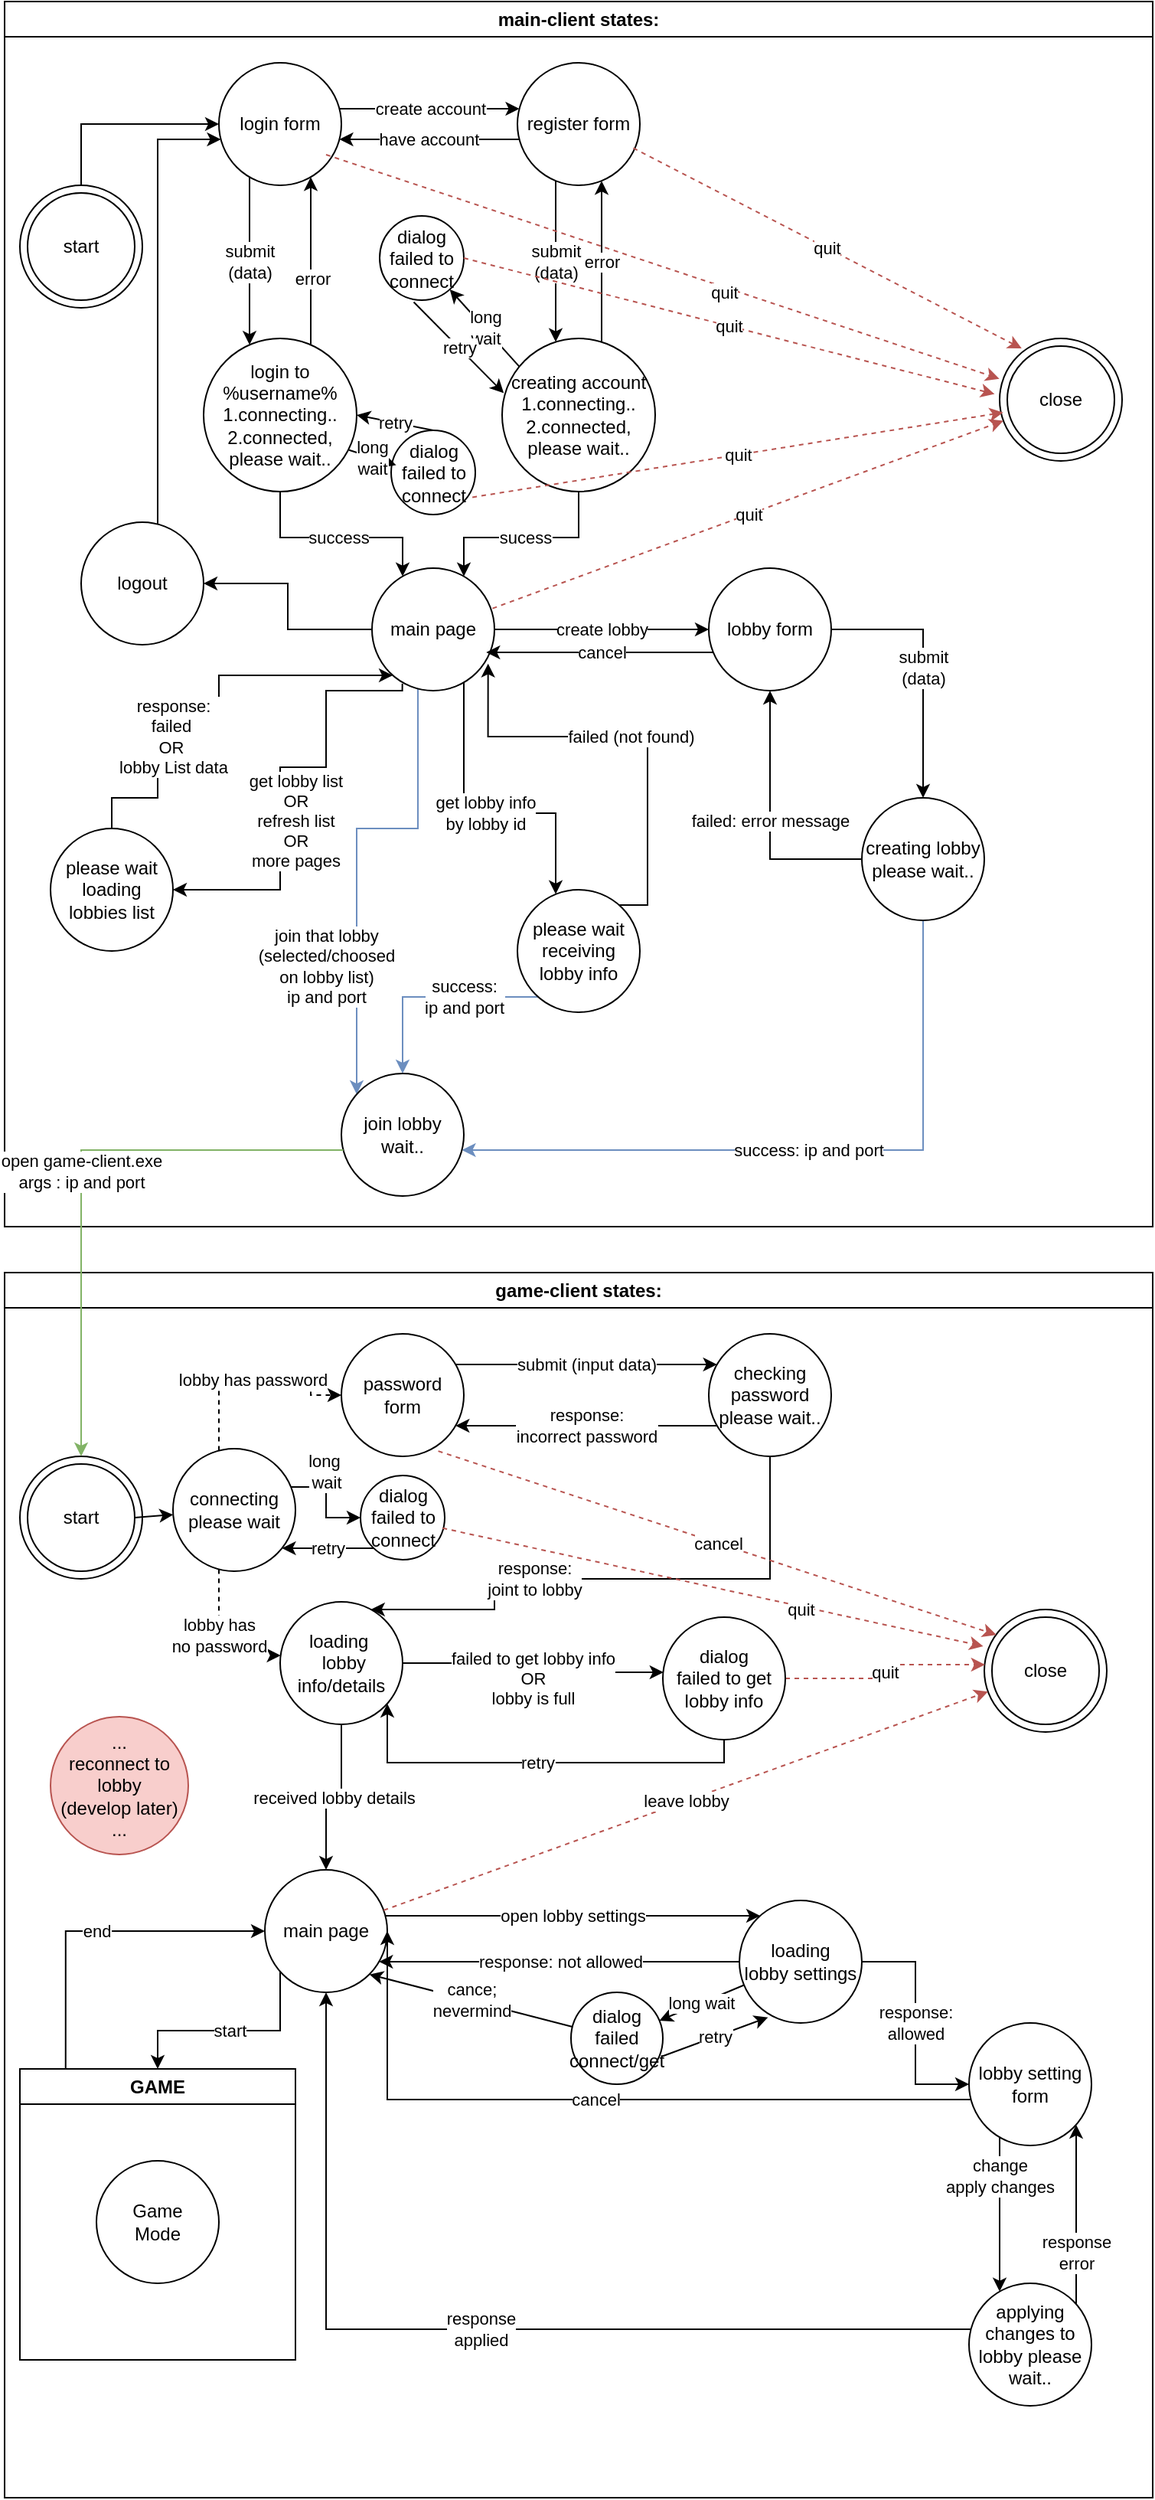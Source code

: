 <mxfile version="22.0.8" type="device">
  <diagram name="Page-1" id="zZIjlVgIFrnFrHsxci6c">
    <mxGraphModel dx="1669" dy="518" grid="1" gridSize="10" guides="1" tooltips="1" connect="1" arrows="1" fold="1" page="1" pageScale="1" pageWidth="850" pageHeight="1100" math="0" shadow="0">
      <root>
        <mxCell id="0" />
        <mxCell id="1" parent="0" />
        <mxCell id="9rOY-lswXxrDOTAaErbJ-1" value="main-client states:" style="swimlane;whiteSpace=wrap;html=1;" vertex="1" parent="1">
          <mxGeometry x="-830" y="20" width="750" height="800" as="geometry" />
        </mxCell>
        <mxCell id="9rOY-lswXxrDOTAaErbJ-2" style="edgeStyle=orthogonalEdgeStyle;rounded=0;orthogonalLoop=1;jettySize=auto;html=1;" edge="1" parent="9rOY-lswXxrDOTAaErbJ-1" source="9rOY-lswXxrDOTAaErbJ-3" target="9rOY-lswXxrDOTAaErbJ-6">
          <mxGeometry relative="1" as="geometry">
            <Array as="points">
              <mxPoint x="50" y="80" />
            </Array>
          </mxGeometry>
        </mxCell>
        <mxCell id="9rOY-lswXxrDOTAaErbJ-3" value="" style="ellipse;whiteSpace=wrap;html=1;aspect=fixed;" vertex="1" parent="9rOY-lswXxrDOTAaErbJ-1">
          <mxGeometry x="10" y="120" width="80" height="80" as="geometry" />
        </mxCell>
        <mxCell id="9rOY-lswXxrDOTAaErbJ-4" value="create account" style="edgeStyle=orthogonalEdgeStyle;rounded=0;orthogonalLoop=1;jettySize=auto;html=1;" edge="1" parent="9rOY-lswXxrDOTAaErbJ-1" source="9rOY-lswXxrDOTAaErbJ-6" target="9rOY-lswXxrDOTAaErbJ-9">
          <mxGeometry relative="1" as="geometry">
            <Array as="points">
              <mxPoint x="260" y="70" />
              <mxPoint x="260" y="70" />
            </Array>
          </mxGeometry>
        </mxCell>
        <mxCell id="9rOY-lswXxrDOTAaErbJ-5" value="submit&lt;br&gt;(data)" style="edgeStyle=orthogonalEdgeStyle;rounded=0;orthogonalLoop=1;jettySize=auto;html=1;" edge="1" parent="9rOY-lswXxrDOTAaErbJ-1" source="9rOY-lswXxrDOTAaErbJ-6" target="9rOY-lswXxrDOTAaErbJ-13">
          <mxGeometry relative="1" as="geometry">
            <Array as="points">
              <mxPoint x="160" y="160" />
              <mxPoint x="160" y="160" />
            </Array>
          </mxGeometry>
        </mxCell>
        <mxCell id="9rOY-lswXxrDOTAaErbJ-6" value="login form" style="ellipse;whiteSpace=wrap;html=1;aspect=fixed;" vertex="1" parent="9rOY-lswXxrDOTAaErbJ-1">
          <mxGeometry x="140" y="40" width="80" height="80" as="geometry" />
        </mxCell>
        <mxCell id="9rOY-lswXxrDOTAaErbJ-7" value="have account" style="edgeStyle=orthogonalEdgeStyle;rounded=0;orthogonalLoop=1;jettySize=auto;html=1;" edge="1" parent="9rOY-lswXxrDOTAaErbJ-1" source="9rOY-lswXxrDOTAaErbJ-9" target="9rOY-lswXxrDOTAaErbJ-6">
          <mxGeometry relative="1" as="geometry">
            <Array as="points">
              <mxPoint x="260" y="90" />
              <mxPoint x="260" y="90" />
            </Array>
          </mxGeometry>
        </mxCell>
        <mxCell id="9rOY-lswXxrDOTAaErbJ-8" value="submit&lt;br&gt;(data)" style="edgeStyle=orthogonalEdgeStyle;rounded=0;orthogonalLoop=1;jettySize=auto;html=1;" edge="1" parent="9rOY-lswXxrDOTAaErbJ-1" source="9rOY-lswXxrDOTAaErbJ-9" target="9rOY-lswXxrDOTAaErbJ-16">
          <mxGeometry relative="1" as="geometry">
            <Array as="points">
              <mxPoint x="360" y="170" />
              <mxPoint x="360" y="170" />
            </Array>
          </mxGeometry>
        </mxCell>
        <mxCell id="9rOY-lswXxrDOTAaErbJ-9" value="register form" style="ellipse;whiteSpace=wrap;html=1;aspect=fixed;" vertex="1" parent="9rOY-lswXxrDOTAaErbJ-1">
          <mxGeometry x="335" y="40" width="80" height="80" as="geometry" />
        </mxCell>
        <mxCell id="9rOY-lswXxrDOTAaErbJ-10" style="edgeStyle=orthogonalEdgeStyle;rounded=0;orthogonalLoop=1;jettySize=auto;html=1;" edge="1" parent="9rOY-lswXxrDOTAaErbJ-1" source="9rOY-lswXxrDOTAaErbJ-13" target="9rOY-lswXxrDOTAaErbJ-6">
          <mxGeometry relative="1" as="geometry">
            <Array as="points">
              <mxPoint x="200" y="160" />
              <mxPoint x="200" y="160" />
            </Array>
          </mxGeometry>
        </mxCell>
        <mxCell id="9rOY-lswXxrDOTAaErbJ-11" value="error" style="edgeLabel;html=1;align=center;verticalAlign=middle;resizable=0;points=[];" vertex="1" connectable="0" parent="9rOY-lswXxrDOTAaErbJ-10">
          <mxGeometry x="-0.204" y="-1" relative="1" as="geometry">
            <mxPoint as="offset" />
          </mxGeometry>
        </mxCell>
        <mxCell id="9rOY-lswXxrDOTAaErbJ-12" value="success" style="edgeStyle=orthogonalEdgeStyle;rounded=0;orthogonalLoop=1;jettySize=auto;html=1;" edge="1" parent="9rOY-lswXxrDOTAaErbJ-1" source="9rOY-lswXxrDOTAaErbJ-13" target="9rOY-lswXxrDOTAaErbJ-22">
          <mxGeometry relative="1" as="geometry">
            <Array as="points">
              <mxPoint x="180" y="350" />
              <mxPoint x="260" y="350" />
            </Array>
          </mxGeometry>
        </mxCell>
        <mxCell id="9rOY-lswXxrDOTAaErbJ-13" value="login to %username%&lt;br&gt;1.connecting..&lt;br&gt;2.connected, please wait.." style="ellipse;whiteSpace=wrap;html=1;aspect=fixed;" vertex="1" parent="9rOY-lswXxrDOTAaErbJ-1">
          <mxGeometry x="130" y="220" width="100" height="100" as="geometry" />
        </mxCell>
        <mxCell id="9rOY-lswXxrDOTAaErbJ-14" value="error" style="edgeStyle=orthogonalEdgeStyle;rounded=0;orthogonalLoop=1;jettySize=auto;html=1;" edge="1" parent="9rOY-lswXxrDOTAaErbJ-1" source="9rOY-lswXxrDOTAaErbJ-16" target="9rOY-lswXxrDOTAaErbJ-9">
          <mxGeometry relative="1" as="geometry">
            <Array as="points">
              <mxPoint x="390" y="180" />
              <mxPoint x="390" y="180" />
            </Array>
          </mxGeometry>
        </mxCell>
        <mxCell id="9rOY-lswXxrDOTAaErbJ-15" value="sucess" style="edgeStyle=orthogonalEdgeStyle;rounded=0;orthogonalLoop=1;jettySize=auto;html=1;" edge="1" parent="9rOY-lswXxrDOTAaErbJ-1" source="9rOY-lswXxrDOTAaErbJ-16" target="9rOY-lswXxrDOTAaErbJ-22">
          <mxGeometry relative="1" as="geometry">
            <Array as="points">
              <mxPoint x="375" y="350" />
              <mxPoint x="300" y="350" />
            </Array>
          </mxGeometry>
        </mxCell>
        <mxCell id="9rOY-lswXxrDOTAaErbJ-16" value="creating account&lt;br&gt;1.connecting..&lt;br&gt;2.connected, please wait.." style="ellipse;whiteSpace=wrap;html=1;aspect=fixed;" vertex="1" parent="9rOY-lswXxrDOTAaErbJ-1">
          <mxGeometry x="325" y="220" width="100" height="100" as="geometry" />
        </mxCell>
        <mxCell id="9rOY-lswXxrDOTAaErbJ-17" style="edgeStyle=orthogonalEdgeStyle;rounded=0;orthogonalLoop=1;jettySize=auto;html=1;" edge="1" parent="9rOY-lswXxrDOTAaErbJ-1" source="9rOY-lswXxrDOTAaErbJ-22" target="9rOY-lswXxrDOTAaErbJ-24">
          <mxGeometry relative="1" as="geometry" />
        </mxCell>
        <mxCell id="9rOY-lswXxrDOTAaErbJ-18" value="create lobby" style="edgeStyle=orthogonalEdgeStyle;rounded=0;orthogonalLoop=1;jettySize=auto;html=1;" edge="1" parent="9rOY-lswXxrDOTAaErbJ-1" source="9rOY-lswXxrDOTAaErbJ-22" target="9rOY-lswXxrDOTAaErbJ-27">
          <mxGeometry relative="1" as="geometry">
            <Array as="points">
              <mxPoint x="390" y="410" />
              <mxPoint x="390" y="410" />
            </Array>
          </mxGeometry>
        </mxCell>
        <mxCell id="9rOY-lswXxrDOTAaErbJ-19" value="get lobby list&lt;br&gt;OR&lt;br&gt;refresh list&lt;br&gt;OR&lt;br&gt;more pages" style="edgeStyle=orthogonalEdgeStyle;rounded=0;orthogonalLoop=1;jettySize=auto;html=1;exitX=0.248;exitY=0.943;exitDx=0;exitDy=0;exitPerimeter=0;" edge="1" parent="9rOY-lswXxrDOTAaErbJ-1" source="9rOY-lswXxrDOTAaErbJ-22" target="9rOY-lswXxrDOTAaErbJ-29">
          <mxGeometry x="0.191" y="10" relative="1" as="geometry">
            <Array as="points">
              <mxPoint x="260" y="450" />
              <mxPoint x="210" y="450" />
              <mxPoint x="210" y="500" />
              <mxPoint x="180" y="500" />
              <mxPoint x="180" y="580" />
            </Array>
            <mxPoint as="offset" />
          </mxGeometry>
        </mxCell>
        <mxCell id="9rOY-lswXxrDOTAaErbJ-20" value="get lobby info&lt;br&gt;by lobby id" style="edgeStyle=orthogonalEdgeStyle;rounded=0;orthogonalLoop=1;jettySize=auto;html=1;" edge="1" parent="9rOY-lswXxrDOTAaErbJ-1" source="9rOY-lswXxrDOTAaErbJ-22" target="9rOY-lswXxrDOTAaErbJ-31">
          <mxGeometry relative="1" as="geometry">
            <Array as="points">
              <mxPoint x="300" y="530" />
              <mxPoint x="360" y="530" />
            </Array>
          </mxGeometry>
        </mxCell>
        <mxCell id="9rOY-lswXxrDOTAaErbJ-21" value="join that lobby&lt;br&gt;(selected/choosed&lt;br&gt;on lobby list)&lt;br&gt;ip and port" style="edgeStyle=orthogonalEdgeStyle;rounded=0;orthogonalLoop=1;jettySize=auto;html=1;fillColor=#dae8fc;strokeColor=#6c8ebf;" edge="1" parent="9rOY-lswXxrDOTAaErbJ-1" source="9rOY-lswXxrDOTAaErbJ-22" target="9rOY-lswXxrDOTAaErbJ-42">
          <mxGeometry x="0.452" y="-20" relative="1" as="geometry">
            <mxPoint x="194.856" y="602.861" as="targetPoint" />
            <Array as="points">
              <mxPoint x="270" y="540" />
              <mxPoint x="230" y="540" />
            </Array>
            <mxPoint as="offset" />
          </mxGeometry>
        </mxCell>
        <mxCell id="9rOY-lswXxrDOTAaErbJ-22" value="main page" style="ellipse;whiteSpace=wrap;html=1;aspect=fixed;" vertex="1" parent="9rOY-lswXxrDOTAaErbJ-1">
          <mxGeometry x="240" y="370" width="80" height="80" as="geometry" />
        </mxCell>
        <mxCell id="9rOY-lswXxrDOTAaErbJ-23" style="edgeStyle=orthogonalEdgeStyle;rounded=0;orthogonalLoop=1;jettySize=auto;html=1;" edge="1" parent="9rOY-lswXxrDOTAaErbJ-1" source="9rOY-lswXxrDOTAaErbJ-24" target="9rOY-lswXxrDOTAaErbJ-6">
          <mxGeometry relative="1" as="geometry">
            <Array as="points">
              <mxPoint x="100" y="90" />
            </Array>
          </mxGeometry>
        </mxCell>
        <mxCell id="9rOY-lswXxrDOTAaErbJ-24" value="logout" style="ellipse;whiteSpace=wrap;html=1;aspect=fixed;" vertex="1" parent="9rOY-lswXxrDOTAaErbJ-1">
          <mxGeometry x="50" y="340" width="80" height="80" as="geometry" />
        </mxCell>
        <mxCell id="9rOY-lswXxrDOTAaErbJ-25" value="cancel" style="edgeStyle=orthogonalEdgeStyle;rounded=0;orthogonalLoop=1;jettySize=auto;html=1;" edge="1" parent="9rOY-lswXxrDOTAaErbJ-1">
          <mxGeometry relative="1" as="geometry">
            <mxPoint x="465.359" y="425" as="sourcePoint" />
            <mxPoint x="314.641" y="425" as="targetPoint" />
            <Array as="points">
              <mxPoint x="390" y="425" />
              <mxPoint x="390" y="425" />
            </Array>
          </mxGeometry>
        </mxCell>
        <mxCell id="9rOY-lswXxrDOTAaErbJ-26" value="submit&lt;br&gt;(data)" style="edgeStyle=orthogonalEdgeStyle;rounded=0;orthogonalLoop=1;jettySize=auto;html=1;" edge="1" parent="9rOY-lswXxrDOTAaErbJ-1" source="9rOY-lswXxrDOTAaErbJ-27" target="9rOY-lswXxrDOTAaErbJ-41">
          <mxGeometry relative="1" as="geometry" />
        </mxCell>
        <mxCell id="9rOY-lswXxrDOTAaErbJ-27" value="lobby form" style="ellipse;whiteSpace=wrap;html=1;aspect=fixed;" vertex="1" parent="9rOY-lswXxrDOTAaErbJ-1">
          <mxGeometry x="460" y="370" width="80" height="80" as="geometry" />
        </mxCell>
        <mxCell id="9rOY-lswXxrDOTAaErbJ-28" value="response:&lt;br&gt;failed&amp;nbsp;&lt;br&gt;OR&amp;nbsp;&lt;br&gt;lobby List data" style="edgeStyle=orthogonalEdgeStyle;rounded=0;orthogonalLoop=1;jettySize=auto;html=1;" edge="1" parent="9rOY-lswXxrDOTAaErbJ-1" source="9rOY-lswXxrDOTAaErbJ-29" target="9rOY-lswXxrDOTAaErbJ-22">
          <mxGeometry x="-0.506" y="10" relative="1" as="geometry">
            <Array as="points">
              <mxPoint x="70" y="520" />
              <mxPoint x="100" y="520" />
              <mxPoint x="100" y="500" />
              <mxPoint x="140" y="500" />
              <mxPoint x="140" y="440" />
            </Array>
            <mxPoint x="10" y="-10" as="offset" />
          </mxGeometry>
        </mxCell>
        <mxCell id="9rOY-lswXxrDOTAaErbJ-29" value="please wait&lt;br&gt;loading lobbies list" style="ellipse;whiteSpace=wrap;html=1;aspect=fixed;" vertex="1" parent="9rOY-lswXxrDOTAaErbJ-1">
          <mxGeometry x="30" y="540" width="80" height="80" as="geometry" />
        </mxCell>
        <mxCell id="9rOY-lswXxrDOTAaErbJ-30" value="success:&lt;br&gt;ip and port" style="edgeStyle=orthogonalEdgeStyle;rounded=0;orthogonalLoop=1;jettySize=auto;html=1;fillColor=#dae8fc;strokeColor=#6c8ebf;" edge="1" parent="9rOY-lswXxrDOTAaErbJ-1" source="9rOY-lswXxrDOTAaErbJ-31" target="9rOY-lswXxrDOTAaErbJ-42">
          <mxGeometry x="-0.299" relative="1" as="geometry">
            <Array as="points">
              <mxPoint x="260" y="650" />
            </Array>
            <mxPoint as="offset" />
          </mxGeometry>
        </mxCell>
        <mxCell id="9rOY-lswXxrDOTAaErbJ-31" value="please wait&lt;br&gt;receiving lobby info" style="ellipse;whiteSpace=wrap;html=1;aspect=fixed;" vertex="1" parent="9rOY-lswXxrDOTAaErbJ-1">
          <mxGeometry x="335" y="580" width="80" height="80" as="geometry" />
        </mxCell>
        <mxCell id="9rOY-lswXxrDOTAaErbJ-32" value="failed (not found)" style="edgeStyle=orthogonalEdgeStyle;rounded=0;orthogonalLoop=1;jettySize=auto;html=1;entryX=0.948;entryY=0.779;entryDx=0;entryDy=0;entryPerimeter=0;" edge="1" parent="9rOY-lswXxrDOTAaErbJ-1" source="9rOY-lswXxrDOTAaErbJ-31" target="9rOY-lswXxrDOTAaErbJ-22">
          <mxGeometry relative="1" as="geometry">
            <Array as="points">
              <mxPoint x="420" y="590" />
              <mxPoint x="420" y="480" />
              <mxPoint x="316" y="480" />
            </Array>
          </mxGeometry>
        </mxCell>
        <mxCell id="9rOY-lswXxrDOTAaErbJ-33" value="" style="ellipse;whiteSpace=wrap;html=1;aspect=fixed;" vertex="1" parent="9rOY-lswXxrDOTAaErbJ-1">
          <mxGeometry x="650" y="220" width="80" height="80" as="geometry" />
        </mxCell>
        <mxCell id="9rOY-lswXxrDOTAaErbJ-34" value="quit" style="endArrow=classic;html=1;rounded=0;exitX=0.984;exitY=0.329;exitDx=0;exitDy=0;exitPerimeter=0;fillColor=#f8cecc;strokeColor=#b85450;dashed=1;" edge="1" parent="9rOY-lswXxrDOTAaErbJ-1" source="9rOY-lswXxrDOTAaErbJ-22" target="9rOY-lswXxrDOTAaErbJ-33">
          <mxGeometry width="50" height="50" relative="1" as="geometry">
            <mxPoint x="380" y="290" as="sourcePoint" />
            <mxPoint x="430" y="240" as="targetPoint" />
          </mxGeometry>
        </mxCell>
        <mxCell id="9rOY-lswXxrDOTAaErbJ-35" value="close" style="ellipse;whiteSpace=wrap;html=1;aspect=fixed;" vertex="1" parent="9rOY-lswXxrDOTAaErbJ-1">
          <mxGeometry x="655" y="225" width="70" height="70" as="geometry" />
        </mxCell>
        <mxCell id="9rOY-lswXxrDOTAaErbJ-36" value="start" style="ellipse;whiteSpace=wrap;html=1;aspect=fixed;" vertex="1" parent="9rOY-lswXxrDOTAaErbJ-1">
          <mxGeometry x="15" y="125" width="70" height="70" as="geometry" />
        </mxCell>
        <mxCell id="9rOY-lswXxrDOTAaErbJ-37" value="quit" style="endArrow=classic;html=1;rounded=0;exitX=0.875;exitY=0.75;exitDx=0;exitDy=0;exitPerimeter=0;entryX=-0.002;entryY=0.329;entryDx=0;entryDy=0;entryPerimeter=0;fillColor=#f8cecc;strokeColor=#b85450;dashed=1;" edge="1" parent="9rOY-lswXxrDOTAaErbJ-1" source="9rOY-lswXxrDOTAaErbJ-6" target="9rOY-lswXxrDOTAaErbJ-33">
          <mxGeometry x="0.187" y="-3" width="50" height="50" relative="1" as="geometry">
            <mxPoint x="370" y="280" as="sourcePoint" />
            <mxPoint x="420" y="230" as="targetPoint" />
            <mxPoint as="offset" />
          </mxGeometry>
        </mxCell>
        <mxCell id="9rOY-lswXxrDOTAaErbJ-38" value="quit" style="endArrow=classic;html=1;rounded=0;entryX=0.18;entryY=0.082;entryDx=0;entryDy=0;exitX=0.946;exitY=0.696;exitDx=0;exitDy=0;exitPerimeter=0;fillColor=#f8cecc;strokeColor=#b85450;entryPerimeter=0;dashed=1;" edge="1" parent="9rOY-lswXxrDOTAaErbJ-1" source="9rOY-lswXxrDOTAaErbJ-9" target="9rOY-lswXxrDOTAaErbJ-33">
          <mxGeometry width="50" height="50" relative="1" as="geometry">
            <mxPoint x="370" y="280" as="sourcePoint" />
            <mxPoint x="420" y="230" as="targetPoint" />
          </mxGeometry>
        </mxCell>
        <mxCell id="9rOY-lswXxrDOTAaErbJ-39" value="failed: error message" style="edgeStyle=orthogonalEdgeStyle;rounded=0;orthogonalLoop=1;jettySize=auto;html=1;" edge="1" parent="9rOY-lswXxrDOTAaErbJ-1" source="9rOY-lswXxrDOTAaErbJ-41" target="9rOY-lswXxrDOTAaErbJ-27">
          <mxGeometry relative="1" as="geometry" />
        </mxCell>
        <mxCell id="9rOY-lswXxrDOTAaErbJ-40" value="success: ip and port" style="edgeStyle=orthogonalEdgeStyle;rounded=0;orthogonalLoop=1;jettySize=auto;html=1;fillColor=#dae8fc;strokeColor=#6c8ebf;" edge="1" parent="9rOY-lswXxrDOTAaErbJ-1" source="9rOY-lswXxrDOTAaErbJ-41" target="9rOY-lswXxrDOTAaErbJ-42">
          <mxGeometry relative="1" as="geometry">
            <Array as="points">
              <mxPoint x="600" y="750" />
            </Array>
          </mxGeometry>
        </mxCell>
        <mxCell id="9rOY-lswXxrDOTAaErbJ-41" value="creating lobby&lt;br&gt;please wait.." style="ellipse;whiteSpace=wrap;html=1;aspect=fixed;" vertex="1" parent="9rOY-lswXxrDOTAaErbJ-1">
          <mxGeometry x="560" y="520" width="80" height="80" as="geometry" />
        </mxCell>
        <mxCell id="9rOY-lswXxrDOTAaErbJ-42" value="join lobby&lt;br&gt;wait.." style="ellipse;whiteSpace=wrap;html=1;aspect=fixed;" vertex="1" parent="9rOY-lswXxrDOTAaErbJ-1">
          <mxGeometry x="220" y="700" width="80" height="80" as="geometry" />
        </mxCell>
        <mxCell id="9rOY-lswXxrDOTAaErbJ-91" value="dialog&lt;br&gt;failed to connect" style="ellipse;whiteSpace=wrap;html=1;aspect=fixed;" vertex="1" parent="9rOY-lswXxrDOTAaErbJ-1">
          <mxGeometry x="245" y="140" width="55" height="55" as="geometry" />
        </mxCell>
        <mxCell id="9rOY-lswXxrDOTAaErbJ-97" value="dialog&lt;br&gt;failed to connect" style="ellipse;whiteSpace=wrap;html=1;aspect=fixed;" vertex="1" parent="9rOY-lswXxrDOTAaErbJ-1">
          <mxGeometry x="252.5" y="280" width="55" height="55" as="geometry" />
        </mxCell>
        <mxCell id="9rOY-lswXxrDOTAaErbJ-98" value="long&lt;br&gt;wait" style="endArrow=classic;html=1;rounded=0;exitX=0.95;exitY=0.729;exitDx=0;exitDy=0;exitPerimeter=0;entryX=0.06;entryY=0.413;entryDx=0;entryDy=0;entryPerimeter=0;" edge="1" parent="9rOY-lswXxrDOTAaErbJ-1" source="9rOY-lswXxrDOTAaErbJ-13" target="9rOY-lswXxrDOTAaErbJ-97">
          <mxGeometry width="50" height="50" relative="1" as="geometry">
            <mxPoint x="390" y="340" as="sourcePoint" />
            <mxPoint x="440" y="290" as="targetPoint" />
          </mxGeometry>
        </mxCell>
        <mxCell id="9rOY-lswXxrDOTAaErbJ-99" value="long&lt;br&gt;wait" style="endArrow=classic;html=1;rounded=0;exitX=0.114;exitY=0.186;exitDx=0;exitDy=0;exitPerimeter=0;" edge="1" parent="9rOY-lswXxrDOTAaErbJ-1" source="9rOY-lswXxrDOTAaErbJ-16" target="9rOY-lswXxrDOTAaErbJ-91">
          <mxGeometry width="50" height="50" relative="1" as="geometry">
            <mxPoint x="235" y="303" as="sourcePoint" />
            <mxPoint x="266" y="318" as="targetPoint" />
          </mxGeometry>
        </mxCell>
        <mxCell id="9rOY-lswXxrDOTAaErbJ-100" value="retry" style="endArrow=classic;html=1;rounded=0;entryX=0.011;entryY=0.357;entryDx=0;entryDy=0;entryPerimeter=0;exitX=0.405;exitY=1.023;exitDx=0;exitDy=0;exitPerimeter=0;" edge="1" parent="9rOY-lswXxrDOTAaErbJ-1" source="9rOY-lswXxrDOTAaErbJ-91" target="9rOY-lswXxrDOTAaErbJ-16">
          <mxGeometry width="50" height="50" relative="1" as="geometry">
            <mxPoint x="346" y="249" as="sourcePoint" />
            <mxPoint x="301" y="198" as="targetPoint" />
          </mxGeometry>
        </mxCell>
        <mxCell id="9rOY-lswXxrDOTAaErbJ-101" value="retry" style="endArrow=classic;html=1;rounded=0;exitX=0.5;exitY=0;exitDx=0;exitDy=0;entryX=1;entryY=0.5;entryDx=0;entryDy=0;" edge="1" parent="9rOY-lswXxrDOTAaErbJ-1" source="9rOY-lswXxrDOTAaErbJ-97" target="9rOY-lswXxrDOTAaErbJ-13">
          <mxGeometry width="50" height="50" relative="1" as="geometry">
            <mxPoint x="235" y="303" as="sourcePoint" />
            <mxPoint x="266" y="313" as="targetPoint" />
          </mxGeometry>
        </mxCell>
        <mxCell id="9rOY-lswXxrDOTAaErbJ-102" value="quit" style="endArrow=classic;html=1;rounded=0;fillColor=#f8cecc;strokeColor=#b85450;dashed=1;entryX=0.03;entryY=0.604;entryDx=0;entryDy=0;entryPerimeter=0;exitX=0.965;exitY=0.795;exitDx=0;exitDy=0;exitPerimeter=0;" edge="1" parent="9rOY-lswXxrDOTAaErbJ-1" source="9rOY-lswXxrDOTAaErbJ-97" target="9rOY-lswXxrDOTAaErbJ-33">
          <mxGeometry width="50" height="50" relative="1" as="geometry">
            <mxPoint x="329" y="406" as="sourcePoint" />
            <mxPoint x="662" y="284" as="targetPoint" />
          </mxGeometry>
        </mxCell>
        <mxCell id="9rOY-lswXxrDOTAaErbJ-103" value="quit" style="endArrow=classic;html=1;rounded=0;fillColor=#f8cecc;strokeColor=#b85450;dashed=1;entryX=-0.041;entryY=0.454;entryDx=0;entryDy=0;entryPerimeter=0;exitX=1;exitY=0.5;exitDx=0;exitDy=0;" edge="1" parent="9rOY-lswXxrDOTAaErbJ-1" source="9rOY-lswXxrDOTAaErbJ-91" target="9rOY-lswXxrDOTAaErbJ-33">
          <mxGeometry width="50" height="50" relative="1" as="geometry">
            <mxPoint x="317" y="314" as="sourcePoint" />
            <mxPoint x="656" y="271" as="targetPoint" />
          </mxGeometry>
        </mxCell>
        <mxCell id="9rOY-lswXxrDOTAaErbJ-43" value="game-client states:" style="swimlane;whiteSpace=wrap;html=1;" vertex="1" parent="1">
          <mxGeometry x="-830" y="850" width="750" height="800" as="geometry" />
        </mxCell>
        <mxCell id="9rOY-lswXxrDOTAaErbJ-44" value="lobby has password" style="edgeStyle=orthogonalEdgeStyle;rounded=0;orthogonalLoop=1;jettySize=auto;html=1;dashed=1;" edge="1" parent="9rOY-lswXxrDOTAaErbJ-43" source="9rOY-lswXxrDOTAaErbJ-81" target="9rOY-lswXxrDOTAaErbJ-48">
          <mxGeometry relative="1" as="geometry">
            <Array as="points">
              <mxPoint x="140" y="70" />
              <mxPoint x="200" y="70" />
              <mxPoint x="200" y="80" />
            </Array>
          </mxGeometry>
        </mxCell>
        <mxCell id="9rOY-lswXxrDOTAaErbJ-45" value="lobby has &lt;br&gt;no password" style="edgeStyle=orthogonalEdgeStyle;rounded=0;orthogonalLoop=1;jettySize=auto;html=1;dashed=1;" edge="1" parent="9rOY-lswXxrDOTAaErbJ-43" source="9rOY-lswXxrDOTAaErbJ-81" target="9rOY-lswXxrDOTAaErbJ-61">
          <mxGeometry x="-0.11" relative="1" as="geometry">
            <Array as="points">
              <mxPoint x="140" y="250" />
            </Array>
            <mxPoint as="offset" />
          </mxGeometry>
        </mxCell>
        <mxCell id="9rOY-lswXxrDOTAaErbJ-46" value="" style="ellipse;whiteSpace=wrap;html=1;aspect=fixed;" vertex="1" parent="9rOY-lswXxrDOTAaErbJ-43">
          <mxGeometry x="10" y="120" width="80" height="80" as="geometry" />
        </mxCell>
        <mxCell id="9rOY-lswXxrDOTAaErbJ-47" value="submit (input data)" style="edgeStyle=orthogonalEdgeStyle;rounded=0;orthogonalLoop=1;jettySize=auto;html=1;" edge="1" parent="9rOY-lswXxrDOTAaErbJ-43" source="9rOY-lswXxrDOTAaErbJ-48" target="9rOY-lswXxrDOTAaErbJ-53">
          <mxGeometry relative="1" as="geometry">
            <Array as="points">
              <mxPoint x="350" y="60" />
              <mxPoint x="350" y="60" />
            </Array>
          </mxGeometry>
        </mxCell>
        <mxCell id="9rOY-lswXxrDOTAaErbJ-48" value="password form" style="ellipse;whiteSpace=wrap;html=1;aspect=fixed;" vertex="1" parent="9rOY-lswXxrDOTAaErbJ-43">
          <mxGeometry x="220" y="40" width="80" height="80" as="geometry" />
        </mxCell>
        <mxCell id="9rOY-lswXxrDOTAaErbJ-49" value="open lobby settings" style="edgeStyle=orthogonalEdgeStyle;rounded=0;orthogonalLoop=1;jettySize=auto;html=1;" edge="1" parent="9rOY-lswXxrDOTAaErbJ-43" source="9rOY-lswXxrDOTAaErbJ-51" target="9rOY-lswXxrDOTAaErbJ-65">
          <mxGeometry relative="1" as="geometry">
            <Array as="points">
              <mxPoint x="430" y="420" />
              <mxPoint x="430" y="420" />
            </Array>
          </mxGeometry>
        </mxCell>
        <mxCell id="9rOY-lswXxrDOTAaErbJ-50" value="start" style="edgeStyle=orthogonalEdgeStyle;rounded=0;orthogonalLoop=1;jettySize=auto;html=1;" edge="1" parent="9rOY-lswXxrDOTAaErbJ-43" source="9rOY-lswXxrDOTAaErbJ-51" target="9rOY-lswXxrDOTAaErbJ-75">
          <mxGeometry relative="1" as="geometry">
            <Array as="points">
              <mxPoint x="180" y="495" />
              <mxPoint x="100" y="495" />
            </Array>
          </mxGeometry>
        </mxCell>
        <mxCell id="9rOY-lswXxrDOTAaErbJ-51" value="main page" style="ellipse;whiteSpace=wrap;html=1;aspect=fixed;" vertex="1" parent="9rOY-lswXxrDOTAaErbJ-43">
          <mxGeometry x="170" y="390" width="80" height="80" as="geometry" />
        </mxCell>
        <mxCell id="9rOY-lswXxrDOTAaErbJ-52" value="response: &lt;br&gt;incorrect password" style="edgeStyle=orthogonalEdgeStyle;rounded=0;orthogonalLoop=1;jettySize=auto;html=1;" edge="1" parent="9rOY-lswXxrDOTAaErbJ-43" source="9rOY-lswXxrDOTAaErbJ-53" target="9rOY-lswXxrDOTAaErbJ-48">
          <mxGeometry relative="1" as="geometry">
            <Array as="points">
              <mxPoint x="350" y="100" />
              <mxPoint x="350" y="100" />
            </Array>
          </mxGeometry>
        </mxCell>
        <mxCell id="9rOY-lswXxrDOTAaErbJ-53" value="checking password&lt;br&gt;please wait.." style="ellipse;whiteSpace=wrap;html=1;aspect=fixed;" vertex="1" parent="9rOY-lswXxrDOTAaErbJ-43">
          <mxGeometry x="460" y="40" width="80" height="80" as="geometry" />
        </mxCell>
        <mxCell id="9rOY-lswXxrDOTAaErbJ-54" value="response:&lt;br&gt;joint to lobby" style="edgeStyle=orthogonalEdgeStyle;rounded=0;orthogonalLoop=1;jettySize=auto;html=1;" edge="1" parent="9rOY-lswXxrDOTAaErbJ-43" source="9rOY-lswXxrDOTAaErbJ-53" target="9rOY-lswXxrDOTAaErbJ-61">
          <mxGeometry x="0.301" relative="1" as="geometry">
            <Array as="points">
              <mxPoint x="500" y="200" />
              <mxPoint x="320" y="200" />
              <mxPoint x="320" y="220" />
            </Array>
            <mxPoint as="offset" />
          </mxGeometry>
        </mxCell>
        <mxCell id="9rOY-lswXxrDOTAaErbJ-55" value="" style="ellipse;whiteSpace=wrap;html=1;aspect=fixed;" vertex="1" parent="9rOY-lswXxrDOTAaErbJ-43">
          <mxGeometry x="640" y="220" width="80" height="80" as="geometry" />
        </mxCell>
        <mxCell id="9rOY-lswXxrDOTAaErbJ-56" value="close" style="ellipse;whiteSpace=wrap;html=1;aspect=fixed;" vertex="1" parent="9rOY-lswXxrDOTAaErbJ-43">
          <mxGeometry x="645" y="225" width="70" height="70" as="geometry" />
        </mxCell>
        <mxCell id="9rOY-lswXxrDOTAaErbJ-57" value="start" style="ellipse;whiteSpace=wrap;html=1;aspect=fixed;" vertex="1" parent="9rOY-lswXxrDOTAaErbJ-43">
          <mxGeometry x="15" y="125" width="70" height="70" as="geometry" />
        </mxCell>
        <mxCell id="9rOY-lswXxrDOTAaErbJ-58" value="cancel" style="endArrow=classic;html=1;rounded=0;entryX=0.098;entryY=0.207;entryDx=0;entryDy=0;exitX=0.791;exitY=0.957;exitDx=0;exitDy=0;fillColor=#f8cecc;strokeColor=#b85450;exitPerimeter=0;dashed=1;entryPerimeter=0;" edge="1" parent="9rOY-lswXxrDOTAaErbJ-43" source="9rOY-lswXxrDOTAaErbJ-48" target="9rOY-lswXxrDOTAaErbJ-55">
          <mxGeometry width="50" height="50" relative="1" as="geometry">
            <mxPoint x="360" y="210" as="sourcePoint" />
            <mxPoint x="410" y="160" as="targetPoint" />
          </mxGeometry>
        </mxCell>
        <mxCell id="9rOY-lswXxrDOTAaErbJ-59" value="leave lobby" style="endArrow=classic;html=1;rounded=0;fillColor=#f8cecc;strokeColor=#b85450;dashed=1;" edge="1" parent="9rOY-lswXxrDOTAaErbJ-43" source="9rOY-lswXxrDOTAaErbJ-51" target="9rOY-lswXxrDOTAaErbJ-55">
          <mxGeometry width="50" height="50" relative="1" as="geometry">
            <mxPoint x="360" y="290" as="sourcePoint" />
            <mxPoint x="410" y="240" as="targetPoint" />
          </mxGeometry>
        </mxCell>
        <mxCell id="9rOY-lswXxrDOTAaErbJ-60" value="received lobby details" style="edgeStyle=orthogonalEdgeStyle;rounded=0;orthogonalLoop=1;jettySize=auto;html=1;" edge="1" parent="9rOY-lswXxrDOTAaErbJ-43" source="9rOY-lswXxrDOTAaErbJ-61" target="9rOY-lswXxrDOTAaErbJ-51">
          <mxGeometry relative="1" as="geometry" />
        </mxCell>
        <mxCell id="9rOY-lswXxrDOTAaErbJ-61" value="loading&amp;nbsp;&lt;br&gt;&amp;nbsp;lobby info/details" style="ellipse;whiteSpace=wrap;html=1;aspect=fixed;" vertex="1" parent="9rOY-lswXxrDOTAaErbJ-43">
          <mxGeometry x="180" y="215" width="80" height="80" as="geometry" />
        </mxCell>
        <mxCell id="9rOY-lswXxrDOTAaErbJ-62" value="quit" style="edgeStyle=orthogonalEdgeStyle;rounded=0;orthogonalLoop=1;jettySize=auto;html=1;entryX=0.005;entryY=0.45;entryDx=0;entryDy=0;entryPerimeter=0;fillColor=#f8cecc;strokeColor=#b85450;dashed=1;" edge="1" parent="9rOY-lswXxrDOTAaErbJ-43" source="9rOY-lswXxrDOTAaErbJ-72" target="9rOY-lswXxrDOTAaErbJ-55">
          <mxGeometry relative="1" as="geometry" />
        </mxCell>
        <mxCell id="9rOY-lswXxrDOTAaErbJ-63" value="response:&lt;br&gt;allowed" style="edgeStyle=orthogonalEdgeStyle;rounded=0;orthogonalLoop=1;jettySize=auto;html=1;" edge="1" parent="9rOY-lswXxrDOTAaErbJ-43" source="9rOY-lswXxrDOTAaErbJ-65" target="9rOY-lswXxrDOTAaErbJ-71">
          <mxGeometry relative="1" as="geometry" />
        </mxCell>
        <mxCell id="9rOY-lswXxrDOTAaErbJ-64" value="response: not allowed" style="edgeStyle=orthogonalEdgeStyle;rounded=0;orthogonalLoop=1;jettySize=auto;html=1;" edge="1" parent="9rOY-lswXxrDOTAaErbJ-43" source="9rOY-lswXxrDOTAaErbJ-65" target="9rOY-lswXxrDOTAaErbJ-51">
          <mxGeometry relative="1" as="geometry">
            <Array as="points">
              <mxPoint x="300" y="450" />
              <mxPoint x="300" y="450" />
            </Array>
          </mxGeometry>
        </mxCell>
        <mxCell id="9rOY-lswXxrDOTAaErbJ-65" value="loading&lt;br&gt;lobby settings" style="ellipse;whiteSpace=wrap;html=1;aspect=fixed;" vertex="1" parent="9rOY-lswXxrDOTAaErbJ-43">
          <mxGeometry x="480" y="410" width="80" height="80" as="geometry" />
        </mxCell>
        <mxCell id="9rOY-lswXxrDOTAaErbJ-66" value="response&lt;br&gt;error" style="edgeStyle=orthogonalEdgeStyle;rounded=0;orthogonalLoop=1;jettySize=auto;html=1;" edge="1" parent="9rOY-lswXxrDOTAaErbJ-43" source="9rOY-lswXxrDOTAaErbJ-68" target="9rOY-lswXxrDOTAaErbJ-71">
          <mxGeometry x="-0.427" relative="1" as="geometry">
            <Array as="points">
              <mxPoint x="700" y="610" />
              <mxPoint x="700" y="610" />
            </Array>
            <mxPoint as="offset" />
          </mxGeometry>
        </mxCell>
        <mxCell id="9rOY-lswXxrDOTAaErbJ-67" value="response&lt;br&gt;applied" style="edgeStyle=orthogonalEdgeStyle;rounded=0;orthogonalLoop=1;jettySize=auto;html=1;entryX=0.5;entryY=1;entryDx=0;entryDy=0;" edge="1" parent="9rOY-lswXxrDOTAaErbJ-43" source="9rOY-lswXxrDOTAaErbJ-68" target="9rOY-lswXxrDOTAaErbJ-51">
          <mxGeometry relative="1" as="geometry">
            <Array as="points">
              <mxPoint x="210" y="690" />
            </Array>
          </mxGeometry>
        </mxCell>
        <mxCell id="9rOY-lswXxrDOTAaErbJ-68" value="applying&lt;br&gt;changes to lobby please wait.." style="ellipse;whiteSpace=wrap;html=1;aspect=fixed;direction=south;" vertex="1" parent="9rOY-lswXxrDOTAaErbJ-43">
          <mxGeometry x="630" y="660" width="80" height="80" as="geometry" />
        </mxCell>
        <mxCell id="9rOY-lswXxrDOTAaErbJ-69" value="cancel" style="edgeStyle=orthogonalEdgeStyle;rounded=0;orthogonalLoop=1;jettySize=auto;html=1;" edge="1" parent="9rOY-lswXxrDOTAaErbJ-43" source="9rOY-lswXxrDOTAaErbJ-71" target="9rOY-lswXxrDOTAaErbJ-51">
          <mxGeometry relative="1" as="geometry">
            <Array as="points">
              <mxPoint x="250" y="540" />
            </Array>
          </mxGeometry>
        </mxCell>
        <mxCell id="9rOY-lswXxrDOTAaErbJ-70" value="change&lt;br&gt;apply changes" style="edgeStyle=orthogonalEdgeStyle;rounded=0;orthogonalLoop=1;jettySize=auto;html=1;" edge="1" parent="9rOY-lswXxrDOTAaErbJ-43" source="9rOY-lswXxrDOTAaErbJ-71" target="9rOY-lswXxrDOTAaErbJ-68">
          <mxGeometry x="-0.497" relative="1" as="geometry">
            <Array as="points">
              <mxPoint x="650" y="610" />
              <mxPoint x="650" y="610" />
            </Array>
            <mxPoint as="offset" />
          </mxGeometry>
        </mxCell>
        <mxCell id="9rOY-lswXxrDOTAaErbJ-71" value="lobby setting&lt;br&gt;form" style="ellipse;whiteSpace=wrap;html=1;aspect=fixed;" vertex="1" parent="9rOY-lswXxrDOTAaErbJ-43">
          <mxGeometry x="630" y="490" width="80" height="80" as="geometry" />
        </mxCell>
        <mxCell id="9rOY-lswXxrDOTAaErbJ-80" value="retry" style="edgeStyle=orthogonalEdgeStyle;rounded=0;orthogonalLoop=1;jettySize=auto;html=1;" edge="1" parent="9rOY-lswXxrDOTAaErbJ-43" source="9rOY-lswXxrDOTAaErbJ-72" target="9rOY-lswXxrDOTAaErbJ-61">
          <mxGeometry relative="1" as="geometry">
            <Array as="points">
              <mxPoint x="470" y="320" />
              <mxPoint x="250" y="320" />
            </Array>
          </mxGeometry>
        </mxCell>
        <mxCell id="9rOY-lswXxrDOTAaErbJ-72" value="dialog&lt;br&gt;failed to get&lt;br&gt;lobby info" style="ellipse;whiteSpace=wrap;html=1;aspect=fixed;" vertex="1" parent="9rOY-lswXxrDOTAaErbJ-43">
          <mxGeometry x="430" y="225" width="80" height="80" as="geometry" />
        </mxCell>
        <mxCell id="9rOY-lswXxrDOTAaErbJ-73" value="failed to get lobby info&lt;br style=&quot;border-color: var(--border-color);&quot;&gt;OR&lt;br style=&quot;border-color: var(--border-color);&quot;&gt;lobby is full" style="edgeStyle=orthogonalEdgeStyle;rounded=0;orthogonalLoop=1;jettySize=auto;html=1;entryX=0.005;entryY=0.45;entryDx=0;entryDy=0;entryPerimeter=0;" edge="1" parent="9rOY-lswXxrDOTAaErbJ-43" source="9rOY-lswXxrDOTAaErbJ-61" target="9rOY-lswXxrDOTAaErbJ-72">
          <mxGeometry x="0.032" y="-4" relative="1" as="geometry">
            <mxPoint x="-570" y="1105" as="sourcePoint" />
            <mxPoint x="-190" y="1106" as="targetPoint" />
            <mxPoint as="offset" />
          </mxGeometry>
        </mxCell>
        <mxCell id="9rOY-lswXxrDOTAaErbJ-74" value="end" style="edgeStyle=orthogonalEdgeStyle;rounded=0;orthogonalLoop=1;jettySize=auto;html=1;exitX=0.166;exitY=0;exitDx=0;exitDy=0;exitPerimeter=0;" edge="1" parent="9rOY-lswXxrDOTAaErbJ-43" source="9rOY-lswXxrDOTAaErbJ-75" target="9rOY-lswXxrDOTAaErbJ-51">
          <mxGeometry relative="1" as="geometry">
            <Array as="points">
              <mxPoint x="40" y="430" />
            </Array>
          </mxGeometry>
        </mxCell>
        <mxCell id="9rOY-lswXxrDOTAaErbJ-75" value="GAME" style="swimlane;whiteSpace=wrap;html=1;" vertex="1" parent="9rOY-lswXxrDOTAaErbJ-43">
          <mxGeometry x="10" y="520" width="180" height="190" as="geometry" />
        </mxCell>
        <mxCell id="9rOY-lswXxrDOTAaErbJ-76" value="Game&lt;br&gt;Mode" style="ellipse;whiteSpace=wrap;html=1;aspect=fixed;" vertex="1" parent="9rOY-lswXxrDOTAaErbJ-75">
          <mxGeometry x="50" y="60" width="80" height="80" as="geometry" />
        </mxCell>
        <mxCell id="9rOY-lswXxrDOTAaErbJ-79" value="...&lt;br&gt;reconnect to lobby&lt;br&gt;(develop later)&lt;br&gt;..." style="ellipse;whiteSpace=wrap;html=1;aspect=fixed;fillColor=#f8cecc;strokeColor=#b85450;" vertex="1" parent="9rOY-lswXxrDOTAaErbJ-43">
          <mxGeometry x="30" y="290" width="90" height="90" as="geometry" />
        </mxCell>
        <mxCell id="9rOY-lswXxrDOTAaErbJ-89" value="long&amp;nbsp;&lt;br&gt;wait" style="edgeStyle=orthogonalEdgeStyle;rounded=0;orthogonalLoop=1;jettySize=auto;html=1;" edge="1" parent="9rOY-lswXxrDOTAaErbJ-43" source="9rOY-lswXxrDOTAaErbJ-81" target="9rOY-lswXxrDOTAaErbJ-87">
          <mxGeometry x="-0.156" y="-15" relative="1" as="geometry">
            <Array as="points">
              <mxPoint x="210" y="140" />
              <mxPoint x="210" y="160" />
            </Array>
            <mxPoint x="15" y="-15" as="offset" />
          </mxGeometry>
        </mxCell>
        <mxCell id="9rOY-lswXxrDOTAaErbJ-81" value="connecting&lt;br&gt;please wait" style="ellipse;whiteSpace=wrap;html=1;aspect=fixed;" vertex="1" parent="9rOY-lswXxrDOTAaErbJ-43">
          <mxGeometry x="110" y="115" width="80" height="80" as="geometry" />
        </mxCell>
        <mxCell id="9rOY-lswXxrDOTAaErbJ-86" value="" style="endArrow=classic;html=1;rounded=0;exitX=1;exitY=0.5;exitDx=0;exitDy=0;" edge="1" parent="9rOY-lswXxrDOTAaErbJ-43" source="9rOY-lswXxrDOTAaErbJ-57" target="9rOY-lswXxrDOTAaErbJ-81">
          <mxGeometry width="50" height="50" relative="1" as="geometry">
            <mxPoint x="350" y="230" as="sourcePoint" />
            <mxPoint x="400" y="180" as="targetPoint" />
          </mxGeometry>
        </mxCell>
        <mxCell id="9rOY-lswXxrDOTAaErbJ-90" value="retry" style="edgeStyle=orthogonalEdgeStyle;rounded=0;orthogonalLoop=1;jettySize=auto;html=1;" edge="1" parent="9rOY-lswXxrDOTAaErbJ-43" source="9rOY-lswXxrDOTAaErbJ-87" target="9rOY-lswXxrDOTAaErbJ-81">
          <mxGeometry relative="1" as="geometry">
            <Array as="points">
              <mxPoint x="200" y="180" />
              <mxPoint x="200" y="180" />
            </Array>
          </mxGeometry>
        </mxCell>
        <mxCell id="9rOY-lswXxrDOTAaErbJ-87" value="dialog&lt;br&gt;failed to connect" style="ellipse;whiteSpace=wrap;html=1;aspect=fixed;" vertex="1" parent="9rOY-lswXxrDOTAaErbJ-43">
          <mxGeometry x="232.5" y="132.5" width="55" height="55" as="geometry" />
        </mxCell>
        <mxCell id="9rOY-lswXxrDOTAaErbJ-88" value="quit" style="endArrow=classic;html=1;rounded=0;entryX=-0.009;entryY=0.3;entryDx=0;entryDy=0;entryPerimeter=0;exitX=0.975;exitY=0.625;exitDx=0;exitDy=0;exitPerimeter=0;dashed=1;fillColor=#f8cecc;strokeColor=#b85450;" edge="1" parent="9rOY-lswXxrDOTAaErbJ-43" source="9rOY-lswXxrDOTAaErbJ-87" target="9rOY-lswXxrDOTAaErbJ-55">
          <mxGeometry x="0.327" y="-2" width="50" height="50" relative="1" as="geometry">
            <mxPoint x="350" y="230" as="sourcePoint" />
            <mxPoint x="400" y="180" as="targetPoint" />
            <mxPoint as="offset" />
          </mxGeometry>
        </mxCell>
        <mxCell id="9rOY-lswXxrDOTAaErbJ-104" value="dialog&lt;br&gt;failed connect/get" style="ellipse;whiteSpace=wrap;html=1;aspect=fixed;" vertex="1" parent="9rOY-lswXxrDOTAaErbJ-43">
          <mxGeometry x="370" y="470" width="60" height="60" as="geometry" />
        </mxCell>
        <mxCell id="9rOY-lswXxrDOTAaErbJ-105" value="long wait" style="endArrow=classic;html=1;rounded=0;" edge="1" parent="9rOY-lswXxrDOTAaErbJ-43" source="9rOY-lswXxrDOTAaErbJ-65" target="9rOY-lswXxrDOTAaErbJ-104">
          <mxGeometry width="50" height="50" relative="1" as="geometry">
            <mxPoint x="390" y="470" as="sourcePoint" />
            <mxPoint x="440" y="420" as="targetPoint" />
          </mxGeometry>
        </mxCell>
        <mxCell id="9rOY-lswXxrDOTAaErbJ-106" value="retry" style="endArrow=classic;html=1;rounded=0;entryX=0.234;entryY=0.954;entryDx=0;entryDy=0;entryPerimeter=0;exitX=0.983;exitY=0.7;exitDx=0;exitDy=0;exitPerimeter=0;" edge="1" parent="9rOY-lswXxrDOTAaErbJ-43" source="9rOY-lswXxrDOTAaErbJ-104" target="9rOY-lswXxrDOTAaErbJ-65">
          <mxGeometry width="50" height="50" relative="1" as="geometry">
            <mxPoint x="493" y="475" as="sourcePoint" />
            <mxPoint x="438" y="499" as="targetPoint" />
          </mxGeometry>
        </mxCell>
        <mxCell id="9rOY-lswXxrDOTAaErbJ-107" value="cance;&lt;br&gt;nevermind" style="endArrow=classic;html=1;rounded=0;entryX=1;entryY=1;entryDx=0;entryDy=0;" edge="1" parent="9rOY-lswXxrDOTAaErbJ-43" source="9rOY-lswXxrDOTAaErbJ-104" target="9rOY-lswXxrDOTAaErbJ-51">
          <mxGeometry width="50" height="50" relative="1" as="geometry">
            <mxPoint x="258" y="426" as="sourcePoint" />
            <mxPoint x="652" y="284" as="targetPoint" />
          </mxGeometry>
        </mxCell>
        <mxCell id="9rOY-lswXxrDOTAaErbJ-77" value="open game-client.exe&lt;br&gt;args : ip and port" style="edgeStyle=orthogonalEdgeStyle;rounded=0;orthogonalLoop=1;jettySize=auto;html=1;entryX=0.5;entryY=0;entryDx=0;entryDy=0;fillColor=#d5e8d4;strokeColor=#82b366;" edge="1" parent="1" source="9rOY-lswXxrDOTAaErbJ-42" target="9rOY-lswXxrDOTAaErbJ-46">
          <mxGeometry relative="1" as="geometry">
            <Array as="points">
              <mxPoint x="-780" y="770" />
            </Array>
          </mxGeometry>
        </mxCell>
      </root>
    </mxGraphModel>
  </diagram>
</mxfile>
